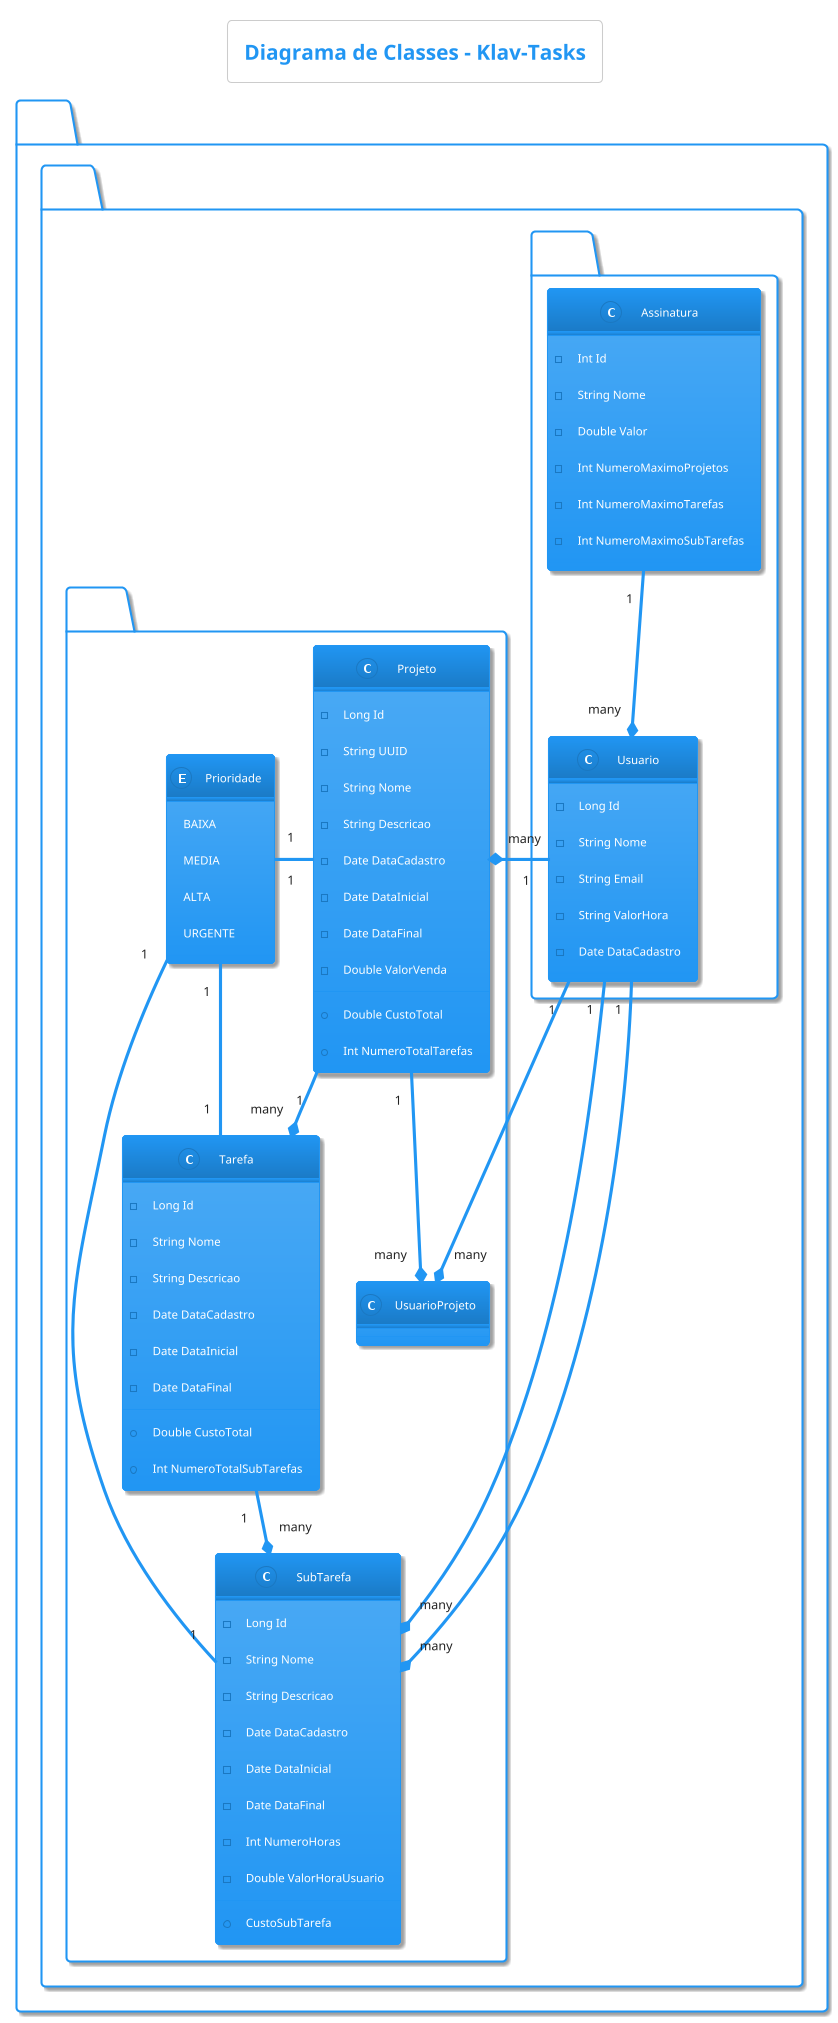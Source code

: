 @startuml
!theme materia

skin rose

title Diagrama de Classes - Klav-Tasks

package com.klav.users {

  class Assinatura {
    -{field} Int Id
    -{field} String Nome
    -{field} Double Valor
    -{field} Int NumeroMaximoProjetos
    -{field} Int NumeroMaximoTarefas
    -{field} Int NumeroMaximoSubTarefas
  }
  
  class Usuario {
    -{field} Long Id
    -{field} String Nome
    -{field} String Email
    -{field} String ValorHora
    -{field} Date DataCadastro
  }
}

package com.klav.tasks {

  enum Prioridade {
    BAIXA
    MEDIA
    ALTA
    URGENTE
  }
  
  class Projeto {
    -{field} Long Id
    -{field} String UUID
    -{field} String Nome
    -{field} String Descricao
    -{field} Date DataCadastro
    -{field} Date DataInicial
    -{field} Date DataFinal
    -{field} Double ValorVenda
    +{method} Double CustoTotal
    +{method} Int NumeroTotalTarefas
  }
  
  class Tarefa {
    -{field} Long Id
    -{field} String Nome
    -{field} String Descricao
    -{field} Date DataCadastro
    -{field} Date DataInicial
    -{field} Date DataFinal
    +{method} Double CustoTotal
    +{method} Int NumeroTotalSubTarefas
  }

  class SubTarefa {
    -{field} Long Id
    -{field} String Nome
    -{field} String Descricao
    -{field} Date DataCadastro
    -{field} Date DataInicial
    -{field} Date DataFinal
    -{field} Int NumeroHoras
    -{field} Double ValorHoraUsuario
    +{method} CustoSubTarefa
  }
  
  class UsuarioProjeto
}

Assinatura "1" --* "many" Usuario
Usuario "1" -left-* "many" Projeto
Usuario "1" --* "many" UsuarioProjeto
Projeto "1" --* "many" UsuarioProjeto
Projeto "1" --* "many" Tarefa
Tarefa "1" --* "many" SubTarefa
Usuario "1" --* "many" SubTarefa
Usuario "1" --* "many" SubTarefa
Prioridade "1" -right- "1" Projeto
Prioridade "1" -- "1" Tarefa
Prioridade "1" -- "1" SubTarefa
@enduml
